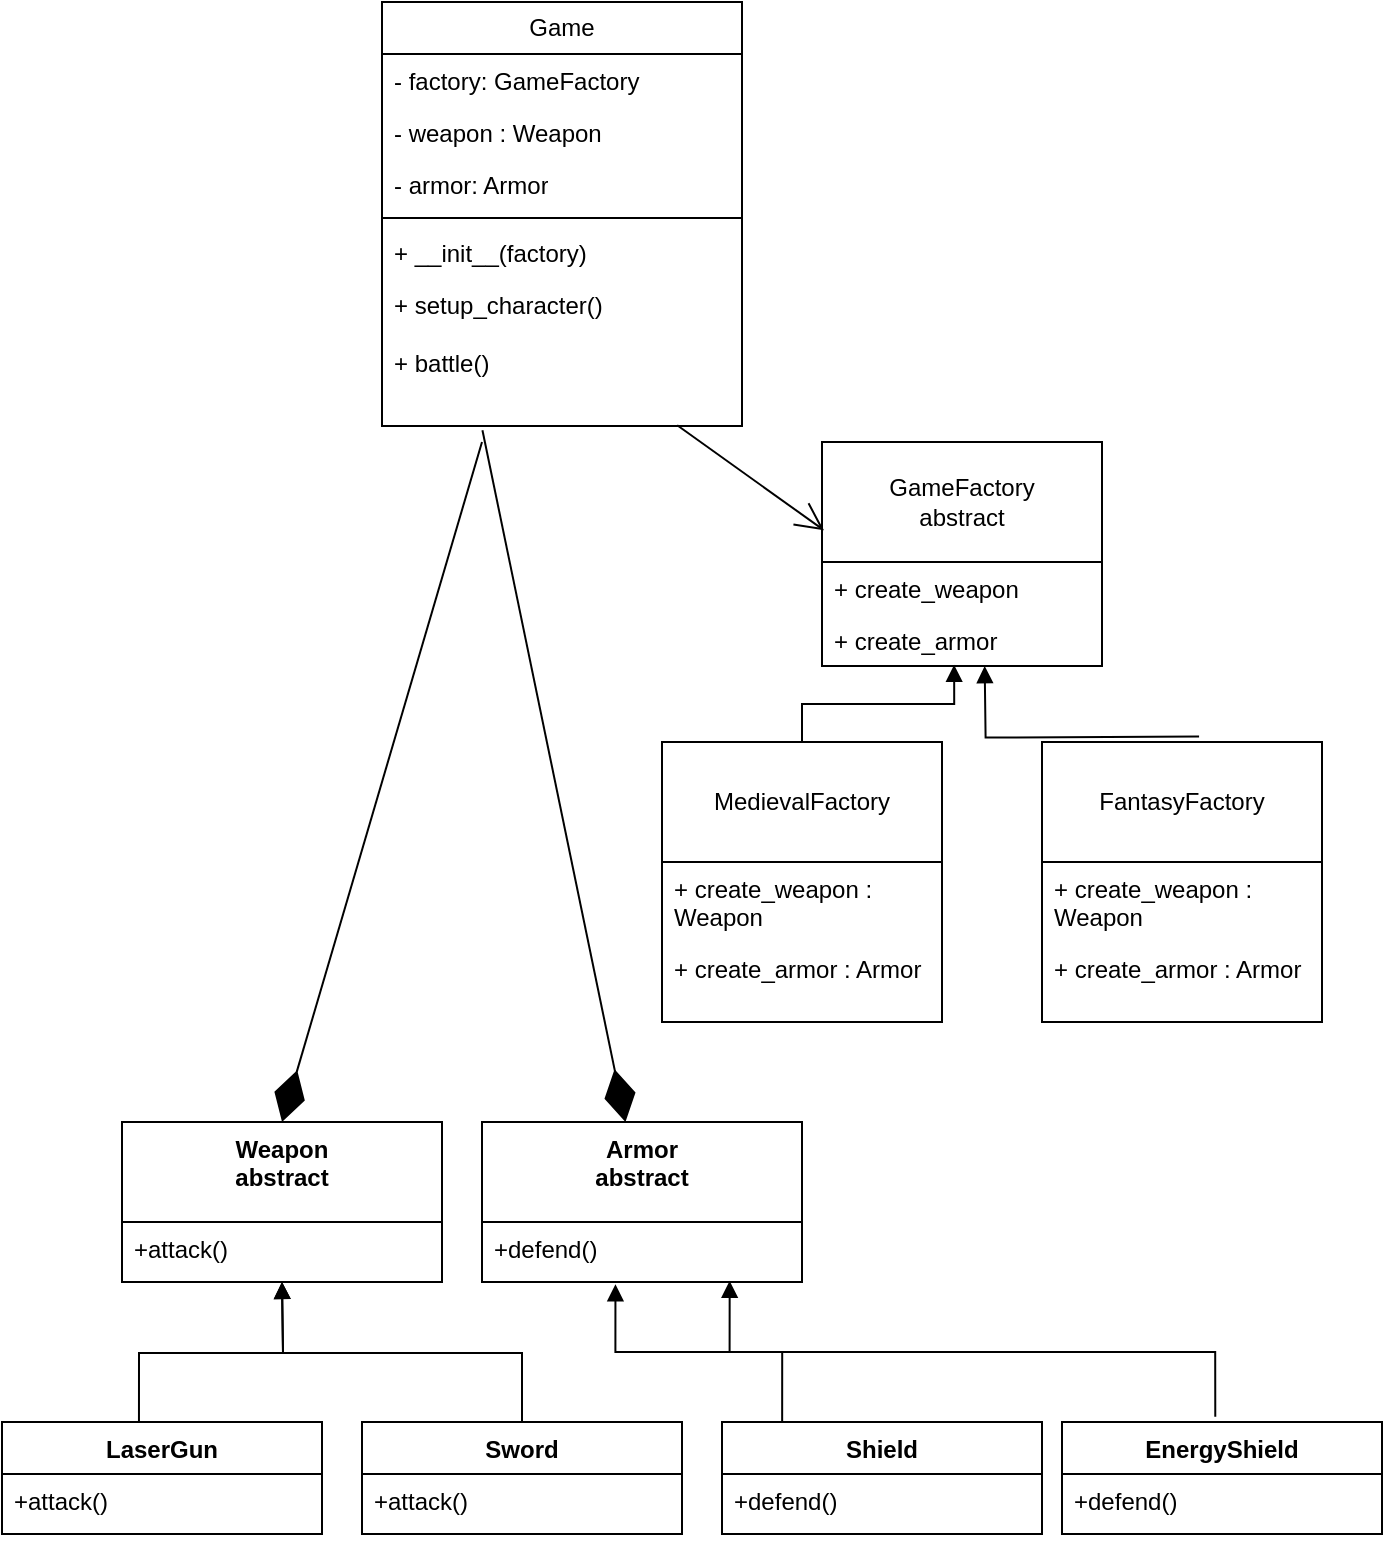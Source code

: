 <mxfile version="28.1.2">
  <diagram name="Page-1" id="64Y44KgY4OQ7xYLOGlJ9">
    <mxGraphModel dx="774" dy="2045" grid="1" gridSize="10" guides="1" tooltips="1" connect="1" arrows="1" fold="1" page="1" pageScale="1" pageWidth="850" pageHeight="1100" math="0" shadow="0">
      <root>
        <mxCell id="0" />
        <mxCell id="1" parent="0" />
        <mxCell id="jyS1CSMpP5ww4IjtpslL-2" value="&lt;div&gt;Weapon&lt;/div&gt;&lt;div&gt;abstract&lt;/div&gt;" style="swimlane;fontStyle=1;align=center;verticalAlign=top;childLayout=stackLayout;horizontal=1;startSize=50;horizontalStack=0;resizeParent=1;resizeParentMax=0;resizeLast=0;collapsible=1;marginBottom=0;whiteSpace=wrap;html=1;" vertex="1" parent="1">
          <mxGeometry x="180" y="400" width="160" height="80" as="geometry" />
        </mxCell>
        <mxCell id="jyS1CSMpP5ww4IjtpslL-3" value="+attack()" style="text;strokeColor=none;fillColor=none;align=left;verticalAlign=top;spacingLeft=4;spacingRight=4;overflow=hidden;rotatable=0;points=[[0,0.5],[1,0.5]];portConstraint=eastwest;whiteSpace=wrap;html=1;" vertex="1" parent="jyS1CSMpP5ww4IjtpslL-2">
          <mxGeometry y="50" width="160" height="30" as="geometry" />
        </mxCell>
        <mxCell id="jyS1CSMpP5ww4IjtpslL-8" value="&lt;div&gt;Armor&lt;/div&gt;&lt;div&gt;abstract&lt;/div&gt;" style="swimlane;fontStyle=1;align=center;verticalAlign=top;childLayout=stackLayout;horizontal=1;startSize=50;horizontalStack=0;resizeParent=1;resizeParentMax=0;resizeLast=0;collapsible=1;marginBottom=0;whiteSpace=wrap;html=1;" vertex="1" parent="1">
          <mxGeometry x="360" y="400" width="160" height="80" as="geometry" />
        </mxCell>
        <mxCell id="jyS1CSMpP5ww4IjtpslL-9" value="+defend()" style="text;strokeColor=none;fillColor=none;align=left;verticalAlign=top;spacingLeft=4;spacingRight=4;overflow=hidden;rotatable=0;points=[[0,0.5],[1,0.5]];portConstraint=eastwest;whiteSpace=wrap;html=1;" vertex="1" parent="jyS1CSMpP5ww4IjtpslL-8">
          <mxGeometry y="50" width="160" height="30" as="geometry" />
        </mxCell>
        <mxCell id="jyS1CSMpP5ww4IjtpslL-10" value="Sword" style="swimlane;fontStyle=1;align=center;verticalAlign=top;childLayout=stackLayout;horizontal=1;startSize=26;horizontalStack=0;resizeParent=1;resizeParentMax=0;resizeLast=0;collapsible=1;marginBottom=0;whiteSpace=wrap;html=1;" vertex="1" parent="1">
          <mxGeometry x="300" y="550" width="160" height="56" as="geometry" />
        </mxCell>
        <mxCell id="jyS1CSMpP5ww4IjtpslL-11" value="+attack()" style="text;strokeColor=none;fillColor=none;align=left;verticalAlign=top;spacingLeft=4;spacingRight=4;overflow=hidden;rotatable=0;points=[[0,0.5],[1,0.5]];portConstraint=eastwest;whiteSpace=wrap;html=1;" vertex="1" parent="jyS1CSMpP5ww4IjtpslL-10">
          <mxGeometry y="26" width="160" height="30" as="geometry" />
        </mxCell>
        <mxCell id="jyS1CSMpP5ww4IjtpslL-12" value="Shield" style="swimlane;fontStyle=1;align=center;verticalAlign=top;childLayout=stackLayout;horizontal=1;startSize=26;horizontalStack=0;resizeParent=1;resizeParentMax=0;resizeLast=0;collapsible=1;marginBottom=0;whiteSpace=wrap;html=1;" vertex="1" parent="1">
          <mxGeometry x="480" y="550" width="160" height="56" as="geometry" />
        </mxCell>
        <mxCell id="jyS1CSMpP5ww4IjtpslL-13" value="+defend()" style="text;strokeColor=none;fillColor=none;align=left;verticalAlign=top;spacingLeft=4;spacingRight=4;overflow=hidden;rotatable=0;points=[[0,0.5],[1,0.5]];portConstraint=eastwest;whiteSpace=wrap;html=1;" vertex="1" parent="jyS1CSMpP5ww4IjtpslL-12">
          <mxGeometry y="26" width="160" height="30" as="geometry" />
        </mxCell>
        <mxCell id="jyS1CSMpP5ww4IjtpslL-14" value="LaserGun" style="swimlane;fontStyle=1;align=center;verticalAlign=top;childLayout=stackLayout;horizontal=1;startSize=26;horizontalStack=0;resizeParent=1;resizeParentMax=0;resizeLast=0;collapsible=1;marginBottom=0;whiteSpace=wrap;html=1;" vertex="1" parent="1">
          <mxGeometry x="120" y="550" width="160" height="56" as="geometry" />
        </mxCell>
        <mxCell id="jyS1CSMpP5ww4IjtpslL-15" value="+attack()" style="text;strokeColor=none;fillColor=none;align=left;verticalAlign=top;spacingLeft=4;spacingRight=4;overflow=hidden;rotatable=0;points=[[0,0.5],[1,0.5]];portConstraint=eastwest;whiteSpace=wrap;html=1;" vertex="1" parent="jyS1CSMpP5ww4IjtpslL-14">
          <mxGeometry y="26" width="160" height="30" as="geometry" />
        </mxCell>
        <mxCell id="jyS1CSMpP5ww4IjtpslL-16" value="EnergyShield" style="swimlane;fontStyle=1;align=center;verticalAlign=top;childLayout=stackLayout;horizontal=1;startSize=26;horizontalStack=0;resizeParent=1;resizeParentMax=0;resizeLast=0;collapsible=1;marginBottom=0;whiteSpace=wrap;html=1;" vertex="1" parent="1">
          <mxGeometry x="650" y="550" width="160" height="56" as="geometry" />
        </mxCell>
        <mxCell id="jyS1CSMpP5ww4IjtpslL-17" value="+defend()" style="text;strokeColor=none;fillColor=none;align=left;verticalAlign=top;spacingLeft=4;spacingRight=4;overflow=hidden;rotatable=0;points=[[0,0.5],[1,0.5]];portConstraint=eastwest;whiteSpace=wrap;html=1;" vertex="1" parent="jyS1CSMpP5ww4IjtpslL-16">
          <mxGeometry y="26" width="160" height="30" as="geometry" />
        </mxCell>
        <mxCell id="jyS1CSMpP5ww4IjtpslL-18" value="&lt;div&gt;GameFactory&lt;/div&gt;&lt;div&gt;abstract&lt;/div&gt;" style="swimlane;fontStyle=0;childLayout=stackLayout;horizontal=1;startSize=60;fillColor=none;horizontalStack=0;resizeParent=1;resizeParentMax=0;resizeLast=0;collapsible=1;marginBottom=0;whiteSpace=wrap;html=1;" vertex="1" parent="1">
          <mxGeometry x="530" y="60" width="140" height="112" as="geometry" />
        </mxCell>
        <mxCell id="jyS1CSMpP5ww4IjtpslL-19" value="+ create_weapon" style="text;strokeColor=none;fillColor=none;align=left;verticalAlign=top;spacingLeft=4;spacingRight=4;overflow=hidden;rotatable=0;points=[[0,0.5],[1,0.5]];portConstraint=eastwest;whiteSpace=wrap;html=1;" vertex="1" parent="jyS1CSMpP5ww4IjtpslL-18">
          <mxGeometry y="60" width="140" height="26" as="geometry" />
        </mxCell>
        <mxCell id="jyS1CSMpP5ww4IjtpslL-20" value="+ create_armor" style="text;strokeColor=none;fillColor=none;align=left;verticalAlign=top;spacingLeft=4;spacingRight=4;overflow=hidden;rotatable=0;points=[[0,0.5],[1,0.5]];portConstraint=eastwest;whiteSpace=wrap;html=1;" vertex="1" parent="jyS1CSMpP5ww4IjtpslL-18">
          <mxGeometry y="86" width="140" height="26" as="geometry" />
        </mxCell>
        <mxCell id="jyS1CSMpP5ww4IjtpslL-22" value="MedievalFactory" style="swimlane;fontStyle=0;childLayout=stackLayout;horizontal=1;startSize=60;fillColor=none;horizontalStack=0;resizeParent=1;resizeParentMax=0;resizeLast=0;collapsible=1;marginBottom=0;whiteSpace=wrap;html=1;" vertex="1" parent="1">
          <mxGeometry x="450" y="210" width="140" height="140" as="geometry" />
        </mxCell>
        <mxCell id="jyS1CSMpP5ww4IjtpslL-23" value="&lt;div&gt;+ create_weapon : Weapon&lt;/div&gt;" style="text;strokeColor=none;fillColor=none;align=left;verticalAlign=top;spacingLeft=4;spacingRight=4;overflow=hidden;rotatable=0;points=[[0,0.5],[1,0.5]];portConstraint=eastwest;whiteSpace=wrap;html=1;" vertex="1" parent="jyS1CSMpP5ww4IjtpslL-22">
          <mxGeometry y="60" width="140" height="40" as="geometry" />
        </mxCell>
        <mxCell id="jyS1CSMpP5ww4IjtpslL-24" value="&lt;div&gt;+ create_armor : Armor&lt;/div&gt;" style="text;strokeColor=none;fillColor=none;align=left;verticalAlign=top;spacingLeft=4;spacingRight=4;overflow=hidden;rotatable=0;points=[[0,0.5],[1,0.5]];portConstraint=eastwest;whiteSpace=wrap;html=1;" vertex="1" parent="jyS1CSMpP5ww4IjtpslL-22">
          <mxGeometry y="100" width="140" height="40" as="geometry" />
        </mxCell>
        <mxCell id="jyS1CSMpP5ww4IjtpslL-25" value="FantasyFactory" style="swimlane;fontStyle=0;childLayout=stackLayout;horizontal=1;startSize=60;fillColor=none;horizontalStack=0;resizeParent=1;resizeParentMax=0;resizeLast=0;collapsible=1;marginBottom=0;whiteSpace=wrap;html=1;" vertex="1" parent="1">
          <mxGeometry x="640" y="210" width="140" height="140" as="geometry" />
        </mxCell>
        <mxCell id="jyS1CSMpP5ww4IjtpslL-35" value="&lt;div&gt;+ create_weapon : Weapon&lt;/div&gt;" style="text;strokeColor=none;fillColor=none;align=left;verticalAlign=top;spacingLeft=4;spacingRight=4;overflow=hidden;rotatable=0;points=[[0,0.5],[1,0.5]];portConstraint=eastwest;whiteSpace=wrap;html=1;" vertex="1" parent="jyS1CSMpP5ww4IjtpslL-25">
          <mxGeometry y="60" width="140" height="40" as="geometry" />
        </mxCell>
        <mxCell id="jyS1CSMpP5ww4IjtpslL-36" value="&lt;div&gt;+ create_armor : Armor&lt;/div&gt;" style="text;strokeColor=none;fillColor=none;align=left;verticalAlign=top;spacingLeft=4;spacingRight=4;overflow=hidden;rotatable=0;points=[[0,0.5],[1,0.5]];portConstraint=eastwest;whiteSpace=wrap;html=1;" vertex="1" parent="jyS1CSMpP5ww4IjtpslL-25">
          <mxGeometry y="100" width="140" height="40" as="geometry" />
        </mxCell>
        <mxCell id="jyS1CSMpP5ww4IjtpslL-28" value="Game" style="swimlane;fontStyle=0;childLayout=stackLayout;horizontal=1;startSize=26;fillColor=none;horizontalStack=0;resizeParent=1;resizeParentMax=0;resizeLast=0;collapsible=1;marginBottom=0;whiteSpace=wrap;html=1;" vertex="1" parent="1">
          <mxGeometry x="310" y="-160" width="180" height="212" as="geometry" />
        </mxCell>
        <mxCell id="jyS1CSMpP5ww4IjtpslL-29" value="- factory: GameFactory" style="text;strokeColor=none;fillColor=none;align=left;verticalAlign=top;spacingLeft=4;spacingRight=4;overflow=hidden;rotatable=0;points=[[0,0.5],[1,0.5]];portConstraint=eastwest;whiteSpace=wrap;html=1;" vertex="1" parent="jyS1CSMpP5ww4IjtpslL-28">
          <mxGeometry y="26" width="180" height="26" as="geometry" />
        </mxCell>
        <mxCell id="jyS1CSMpP5ww4IjtpslL-33" value="- weapon : Weapon" style="text;strokeColor=none;fillColor=none;align=left;verticalAlign=top;spacingLeft=4;spacingRight=4;overflow=hidden;rotatable=0;points=[[0,0.5],[1,0.5]];portConstraint=eastwest;whiteSpace=wrap;html=1;" vertex="1" parent="jyS1CSMpP5ww4IjtpslL-28">
          <mxGeometry y="52" width="180" height="26" as="geometry" />
        </mxCell>
        <mxCell id="jyS1CSMpP5ww4IjtpslL-34" value="- armor: Armor" style="text;strokeColor=none;fillColor=none;align=left;verticalAlign=top;spacingLeft=4;spacingRight=4;overflow=hidden;rotatable=0;points=[[0,0.5],[1,0.5]];portConstraint=eastwest;whiteSpace=wrap;html=1;" vertex="1" parent="jyS1CSMpP5ww4IjtpslL-28">
          <mxGeometry y="78" width="180" height="26" as="geometry" />
        </mxCell>
        <mxCell id="jyS1CSMpP5ww4IjtpslL-30" value="" style="line;strokeWidth=1;fillColor=none;align=left;verticalAlign=middle;spacingTop=-1;spacingLeft=3;spacingRight=3;rotatable=0;labelPosition=right;points=[];portConstraint=eastwest;strokeColor=inherit;" vertex="1" parent="jyS1CSMpP5ww4IjtpslL-28">
          <mxGeometry y="104" width="180" height="8" as="geometry" />
        </mxCell>
        <mxCell id="jyS1CSMpP5ww4IjtpslL-31" value="+ __init__(factory)" style="text;strokeColor=none;fillColor=none;align=left;verticalAlign=top;spacingLeft=4;spacingRight=4;overflow=hidden;rotatable=0;points=[[0,0.5],[1,0.5]];portConstraint=eastwest;whiteSpace=wrap;html=1;" vertex="1" parent="jyS1CSMpP5ww4IjtpslL-28">
          <mxGeometry y="112" width="180" height="26" as="geometry" />
        </mxCell>
        <mxCell id="jyS1CSMpP5ww4IjtpslL-32" value="&lt;div&gt;+ setup_character()&lt;/div&gt;&lt;div&gt;&lt;br&gt;&lt;div&gt;+ battle()&lt;/div&gt;&lt;div&gt;&lt;br&gt;&lt;/div&gt;&lt;/div&gt;" style="text;strokeColor=none;fillColor=none;align=left;verticalAlign=top;spacingLeft=4;spacingRight=4;overflow=hidden;rotatable=0;points=[[0,0.5],[1,0.5]];portConstraint=eastwest;whiteSpace=wrap;html=1;" vertex="1" parent="jyS1CSMpP5ww4IjtpslL-28">
          <mxGeometry y="138" width="180" height="74" as="geometry" />
        </mxCell>
        <mxCell id="jyS1CSMpP5ww4IjtpslL-39" value="" style="endArrow=block;endFill=1;html=1;edgeStyle=orthogonalEdgeStyle;align=left;verticalAlign=top;rounded=0;entryX=0.472;entryY=0.978;entryDx=0;entryDy=0;entryPerimeter=0;exitX=0.5;exitY=0;exitDx=0;exitDy=0;" edge="1" parent="1" source="jyS1CSMpP5ww4IjtpslL-22" target="jyS1CSMpP5ww4IjtpslL-20">
          <mxGeometry x="-1" relative="1" as="geometry">
            <mxPoint x="430" y="190" as="sourcePoint" />
            <mxPoint x="590" y="190" as="targetPoint" />
          </mxGeometry>
        </mxCell>
        <mxCell id="jyS1CSMpP5ww4IjtpslL-43" value="" style="endArrow=block;endFill=1;html=1;edgeStyle=orthogonalEdgeStyle;align=left;verticalAlign=top;rounded=0;exitX=0.561;exitY=-0.01;exitDx=0;exitDy=0;exitPerimeter=0;entryX=0.581;entryY=1.051;entryDx=0;entryDy=0;entryPerimeter=0;" edge="1" parent="1">
          <mxGeometry x="-1" relative="1" as="geometry">
            <mxPoint x="718.54" y="207.31" as="sourcePoint" />
            <mxPoint x="611.34" y="172.036" as="targetPoint" />
          </mxGeometry>
        </mxCell>
        <mxCell id="jyS1CSMpP5ww4IjtpslL-45" value="" style="endArrow=block;endFill=1;html=1;edgeStyle=orthogonalEdgeStyle;align=left;verticalAlign=top;rounded=0;exitX=0.428;exitY=-0.005;exitDx=0;exitDy=0;exitPerimeter=0;" edge="1" parent="1" source="jyS1CSMpP5ww4IjtpslL-14">
          <mxGeometry x="-0.75" y="-10" relative="1" as="geometry">
            <mxPoint x="100" y="480" as="sourcePoint" />
            <mxPoint x="260" y="480" as="targetPoint" />
            <mxPoint as="offset" />
          </mxGeometry>
        </mxCell>
        <mxCell id="jyS1CSMpP5ww4IjtpslL-52" value="" style="endArrow=block;endFill=1;html=1;edgeStyle=orthogonalEdgeStyle;align=left;verticalAlign=top;rounded=0;exitX=0.5;exitY=0;exitDx=0;exitDy=0;" edge="1" parent="1" source="jyS1CSMpP5ww4IjtpslL-10">
          <mxGeometry x="-0.75" y="-10" relative="1" as="geometry">
            <mxPoint x="290" y="520" as="sourcePoint" />
            <mxPoint x="260" y="480" as="targetPoint" />
            <mxPoint as="offset" />
          </mxGeometry>
        </mxCell>
        <mxCell id="jyS1CSMpP5ww4IjtpslL-56" value="" style="endArrow=block;endFill=1;html=1;edgeStyle=orthogonalEdgeStyle;align=left;verticalAlign=top;rounded=0;entryX=0.417;entryY=1.038;entryDx=0;entryDy=0;entryPerimeter=0;exitX=0.188;exitY=0;exitDx=0;exitDy=0;exitPerimeter=0;" edge="1" parent="1" source="jyS1CSMpP5ww4IjtpslL-12" target="jyS1CSMpP5ww4IjtpslL-9">
          <mxGeometry x="-0.75" y="-10" relative="1" as="geometry">
            <mxPoint x="580" y="480" as="sourcePoint" />
            <mxPoint x="740" y="480" as="targetPoint" />
            <mxPoint as="offset" />
            <Array as="points">
              <mxPoint x="510" y="515" />
              <mxPoint x="427" y="515" />
            </Array>
          </mxGeometry>
        </mxCell>
        <mxCell id="jyS1CSMpP5ww4IjtpslL-57" value="" style="endArrow=block;endFill=1;html=1;edgeStyle=orthogonalEdgeStyle;align=left;verticalAlign=top;rounded=0;entryX=0.774;entryY=0.981;entryDx=0;entryDy=0;entryPerimeter=0;exitX=0.479;exitY=-0.046;exitDx=0;exitDy=0;exitPerimeter=0;" edge="1" parent="1" source="jyS1CSMpP5ww4IjtpslL-16" target="jyS1CSMpP5ww4IjtpslL-9">
          <mxGeometry x="-0.75" y="-10" relative="1" as="geometry">
            <mxPoint x="680" y="490" as="sourcePoint" />
            <mxPoint x="840" y="490" as="targetPoint" />
            <mxPoint as="offset" />
          </mxGeometry>
        </mxCell>
        <mxCell id="jyS1CSMpP5ww4IjtpslL-58" value="" style="endArrow=diamondThin;endFill=1;endSize=24;html=1;rounded=0;exitX=0.279;exitY=1.029;exitDx=0;exitDy=0;exitPerimeter=0;" edge="1" parent="1" source="jyS1CSMpP5ww4IjtpslL-32" target="jyS1CSMpP5ww4IjtpslL-8">
          <mxGeometry width="160" relative="1" as="geometry">
            <mxPoint x="150" y="150" as="sourcePoint" />
            <mxPoint x="279" y="162" as="targetPoint" />
          </mxGeometry>
        </mxCell>
        <mxCell id="jyS1CSMpP5ww4IjtpslL-59" value="" style="endArrow=diamondThin;endFill=1;endSize=24;html=1;rounded=0;entryX=0.5;entryY=0;entryDx=0;entryDy=0;" edge="1" parent="1" target="jyS1CSMpP5ww4IjtpslL-2">
          <mxGeometry width="160" relative="1" as="geometry">
            <mxPoint x="360" y="60" as="sourcePoint" />
            <mxPoint x="312" y="506" as="targetPoint" />
          </mxGeometry>
        </mxCell>
        <mxCell id="jyS1CSMpP5ww4IjtpslL-61" value="" style="endArrow=open;endFill=1;endSize=12;html=1;rounded=0;exitX=0.82;exitY=0.995;exitDx=0;exitDy=0;exitPerimeter=0;entryX=0.007;entryY=0.394;entryDx=0;entryDy=0;entryPerimeter=0;" edge="1" parent="1" source="jyS1CSMpP5ww4IjtpslL-32" target="jyS1CSMpP5ww4IjtpslL-18">
          <mxGeometry width="160" relative="1" as="geometry">
            <mxPoint x="370" y="240" as="sourcePoint" />
            <mxPoint x="530" y="240" as="targetPoint" />
          </mxGeometry>
        </mxCell>
      </root>
    </mxGraphModel>
  </diagram>
</mxfile>
